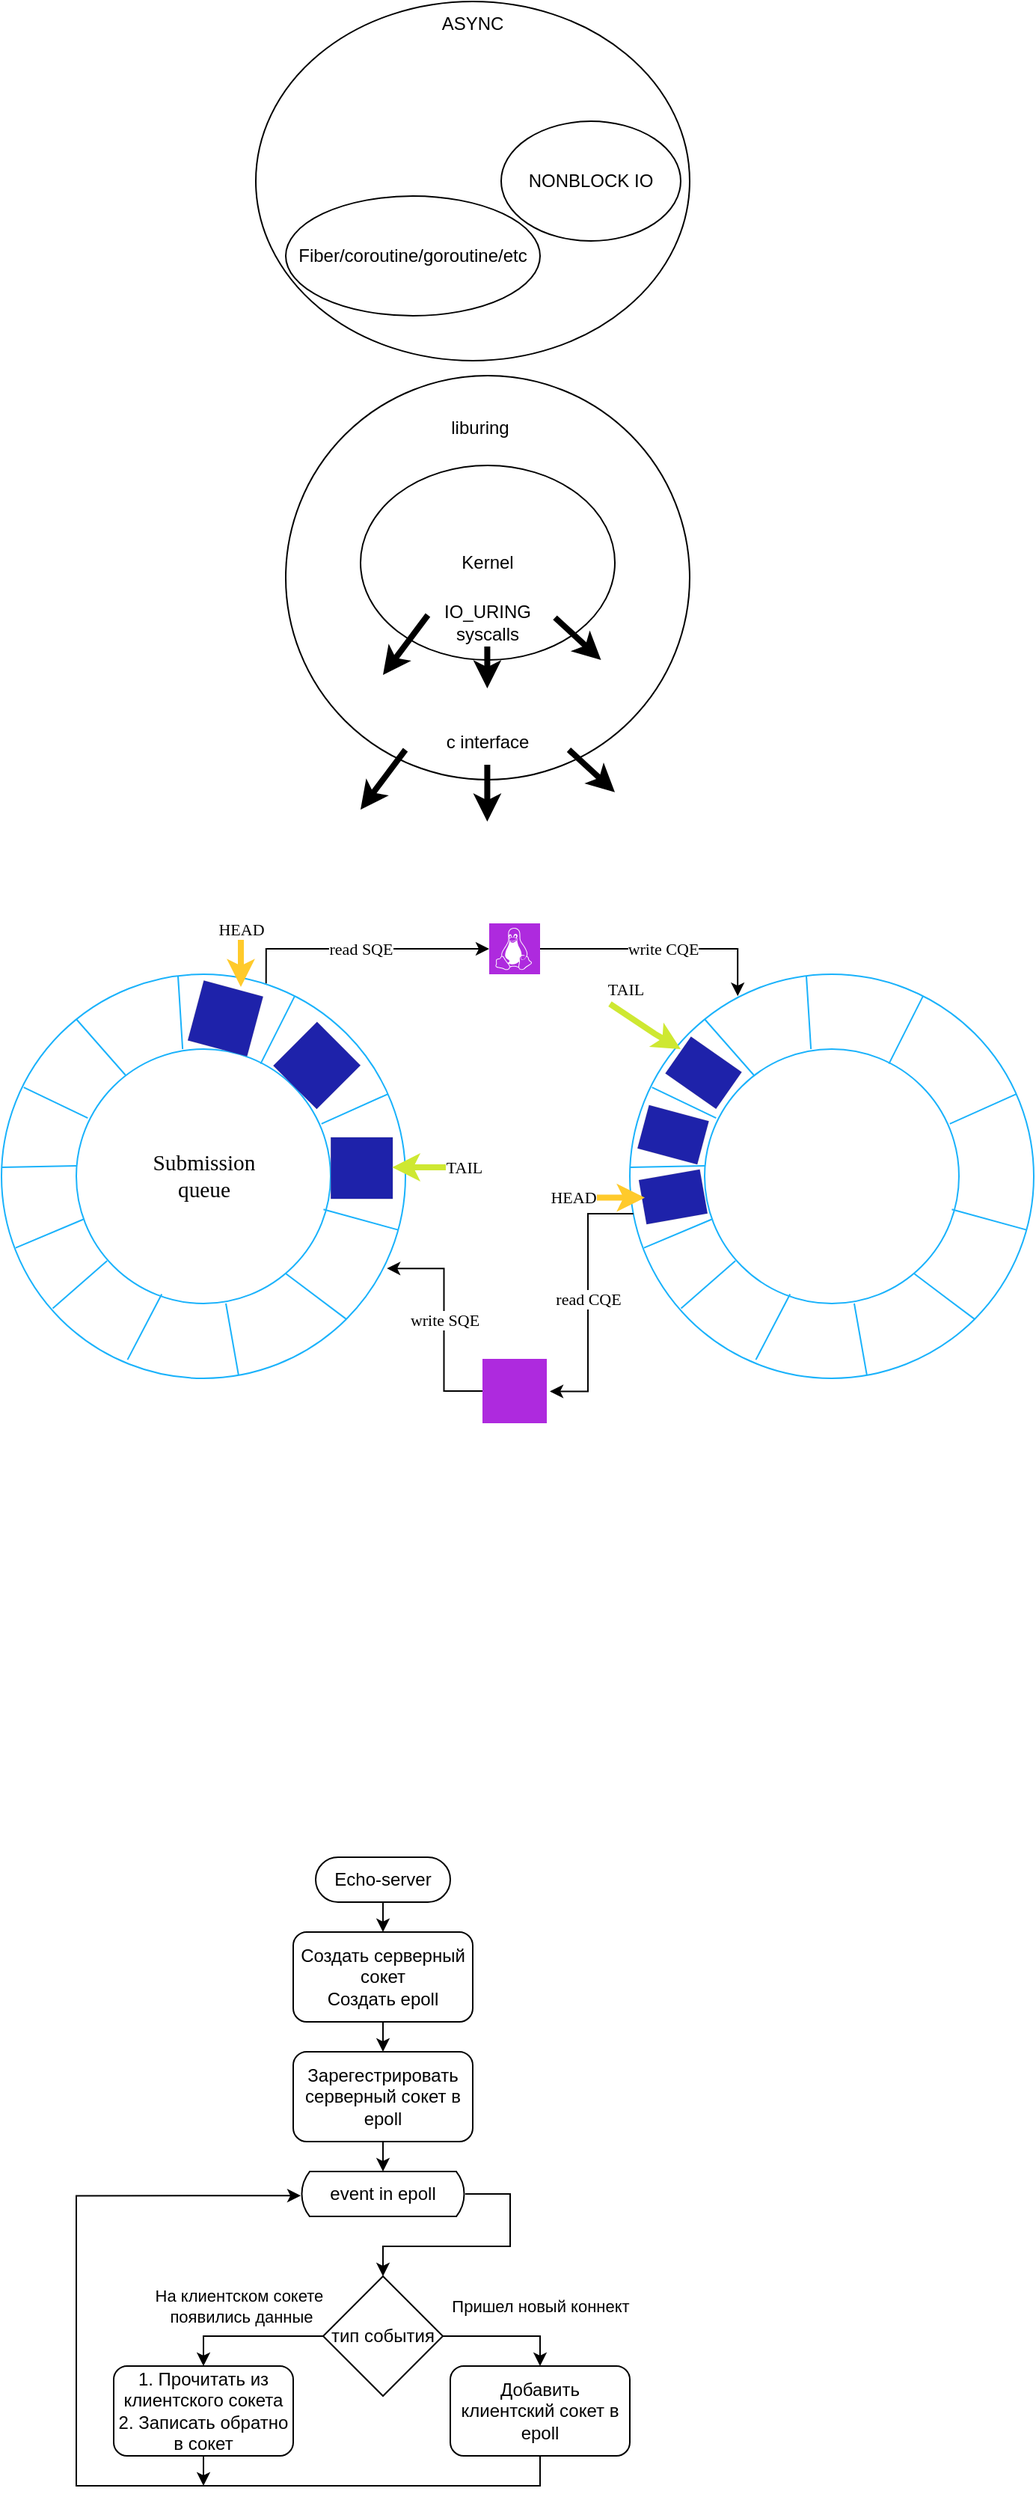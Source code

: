 <mxfile version="26.2.12">
  <diagram name="Страница — 1" id="5MnBxVW6T4bRZf9gdQo-">
    <mxGraphModel dx="1135" dy="633" grid="1" gridSize="10" guides="1" tooltips="1" connect="1" arrows="1" fold="1" page="1" pageScale="1" pageWidth="827" pageHeight="1169" math="0" shadow="0">
      <root>
        <mxCell id="0" />
        <mxCell id="1" parent="0" />
        <mxCell id="4wjqR3OL42NYLJil27Jn-7" value="" style="ellipse;whiteSpace=wrap;html=1;aspect=fixed;" parent="1" vertex="1">
          <mxGeometry x="270" y="390" width="270" height="270" as="geometry" />
        </mxCell>
        <mxCell id="4wjqR3OL42NYLJil27Jn-1" value="" style="ellipse;whiteSpace=wrap;html=1;" parent="1" vertex="1">
          <mxGeometry x="250" y="140" width="290" height="240" as="geometry" />
        </mxCell>
        <mxCell id="4wjqR3OL42NYLJil27Jn-2" value="Fiber/coroutine/goroutine/etc" style="ellipse;whiteSpace=wrap;html=1;" parent="1" vertex="1">
          <mxGeometry x="270" y="270" width="170" height="80" as="geometry" />
        </mxCell>
        <mxCell id="4wjqR3OL42NYLJil27Jn-3" value="NONBLOCK IO" style="ellipse;whiteSpace=wrap;html=1;" parent="1" vertex="1">
          <mxGeometry x="414" y="220" width="120" height="80" as="geometry" />
        </mxCell>
        <mxCell id="4wjqR3OL42NYLJil27Jn-4" value="ASYNC" style="text;html=1;align=center;verticalAlign=middle;whiteSpace=wrap;rounded=0;" parent="1" vertex="1">
          <mxGeometry x="365" y="140" width="60" height="30" as="geometry" />
        </mxCell>
        <mxCell id="4wjqR3OL42NYLJil27Jn-5" value="Kernel" style="ellipse;whiteSpace=wrap;html=1;" parent="1" vertex="1">
          <mxGeometry x="320" y="450" width="170" height="130" as="geometry" />
        </mxCell>
        <mxCell id="4wjqR3OL42NYLJil27Jn-6" value="IO_URING syscalls" style="text;html=1;align=center;verticalAlign=middle;whiteSpace=wrap;rounded=0;" parent="1" vertex="1">
          <mxGeometry x="360" y="540" width="90" height="30" as="geometry" />
        </mxCell>
        <mxCell id="4wjqR3OL42NYLJil27Jn-8" value="liburing" style="text;html=1;align=center;verticalAlign=middle;whiteSpace=wrap;rounded=0;" parent="1" vertex="1">
          <mxGeometry x="370" y="410" width="60" height="30" as="geometry" />
        </mxCell>
        <mxCell id="4wjqR3OL42NYLJil27Jn-9" value="" style="endArrow=classic;html=1;rounded=0;strokeWidth=4;" parent="1" edge="1">
          <mxGeometry width="50" height="50" relative="1" as="geometry">
            <mxPoint x="450" y="551.68" as="sourcePoint" />
            <mxPoint x="480.75" y="580.0" as="targetPoint" />
          </mxGeometry>
        </mxCell>
        <mxCell id="4wjqR3OL42NYLJil27Jn-10" value="" style="endArrow=classic;html=1;rounded=0;strokeWidth=4;" parent="1" edge="1">
          <mxGeometry width="50" height="50" relative="1" as="geometry">
            <mxPoint x="404.71" y="571" as="sourcePoint" />
            <mxPoint x="404.71" y="599" as="targetPoint" />
          </mxGeometry>
        </mxCell>
        <mxCell id="4wjqR3OL42NYLJil27Jn-11" value="" style="endArrow=classic;html=1;rounded=0;strokeWidth=4;" parent="1" edge="1">
          <mxGeometry width="50" height="50" relative="1" as="geometry">
            <mxPoint x="365" y="550" as="sourcePoint" />
            <mxPoint x="335" y="590" as="targetPoint" />
          </mxGeometry>
        </mxCell>
        <mxCell id="4wjqR3OL42NYLJil27Jn-13" value="" style="endArrow=classic;html=1;rounded=0;strokeWidth=4;" parent="1" edge="1">
          <mxGeometry width="50" height="50" relative="1" as="geometry">
            <mxPoint x="404.71" y="650" as="sourcePoint" />
            <mxPoint x="404.71" y="688" as="targetPoint" />
          </mxGeometry>
        </mxCell>
        <mxCell id="4wjqR3OL42NYLJil27Jn-14" value="" style="endArrow=classic;html=1;rounded=0;strokeWidth=4;" parent="1" edge="1">
          <mxGeometry width="50" height="50" relative="1" as="geometry">
            <mxPoint x="459.25" y="640" as="sourcePoint" />
            <mxPoint x="490" y="668.32" as="targetPoint" />
          </mxGeometry>
        </mxCell>
        <mxCell id="4wjqR3OL42NYLJil27Jn-15" value="" style="endArrow=classic;html=1;rounded=0;strokeWidth=4;" parent="1" edge="1">
          <mxGeometry width="50" height="50" relative="1" as="geometry">
            <mxPoint x="350" y="640" as="sourcePoint" />
            <mxPoint x="320" y="680" as="targetPoint" />
          </mxGeometry>
        </mxCell>
        <mxCell id="4wjqR3OL42NYLJil27Jn-16" value="c interface" style="text;html=1;align=center;verticalAlign=middle;whiteSpace=wrap;rounded=0;" parent="1" vertex="1">
          <mxGeometry x="375" y="620" width="60" height="30" as="geometry" />
        </mxCell>
        <mxCell id="idXL19134oBA8lbDRlTb-53" value="read SQE" style="edgeStyle=orthogonalEdgeStyle;rounded=0;orthogonalLoop=1;jettySize=auto;html=1;exitX=0.655;exitY=0.023;exitDx=0;exitDy=0;exitPerimeter=0;fontFamily=Proxima Nova;" parent="1" source="idXL19134oBA8lbDRlTb-1" target="idXL19134oBA8lbDRlTb-46" edge="1">
          <mxGeometry x="0.001" relative="1" as="geometry">
            <Array as="points">
              <mxPoint x="257" y="773" />
            </Array>
            <mxPoint as="offset" />
          </mxGeometry>
        </mxCell>
        <mxCell id="idXL19134oBA8lbDRlTb-1" value="" style="ellipse;whiteSpace=wrap;html=1;aspect=fixed;strokeColor=#1AB2FB;" parent="1" vertex="1">
          <mxGeometry x="80" y="790" width="270" height="270" as="geometry" />
        </mxCell>
        <mxCell id="idXL19134oBA8lbDRlTb-2" value="" style="ellipse;whiteSpace=wrap;html=1;aspect=fixed;strokeColor=#1AB2FB;" parent="1" vertex="1">
          <mxGeometry x="130" y="840" width="170" height="170" as="geometry" />
        </mxCell>
        <mxCell id="idXL19134oBA8lbDRlTb-3" value="" style="endArrow=none;html=1;rounded=0;entryX=0.437;entryY=0.004;entryDx=0;entryDy=0;entryPerimeter=0;exitX=0.418;exitY=0;exitDx=0;exitDy=0;exitPerimeter=0;strokeColor=#1AB2FB;" parent="1" source="idXL19134oBA8lbDRlTb-2" target="idXL19134oBA8lbDRlTb-1" edge="1">
          <mxGeometry width="50" height="50" relative="1" as="geometry">
            <mxPoint x="150" y="800" as="sourcePoint" />
            <mxPoint x="200" y="750" as="targetPoint" />
          </mxGeometry>
        </mxCell>
        <mxCell id="idXL19134oBA8lbDRlTb-4" value="" style="endArrow=none;html=1;rounded=0;exitX=0.418;exitY=0;exitDx=0;exitDy=0;exitPerimeter=0;strokeColor=#1AB2FB;" parent="1" target="idXL19134oBA8lbDRlTb-1" edge="1">
          <mxGeometry width="50" height="50" relative="1" as="geometry">
            <mxPoint x="253.19" y="849.81" as="sourcePoint" />
            <mxPoint x="250.0" y="790.002" as="targetPoint" />
          </mxGeometry>
        </mxCell>
        <mxCell id="idXL19134oBA8lbDRlTb-5" value="" style="endArrow=none;html=1;rounded=0;exitX=0.964;exitY=0.294;exitDx=0;exitDy=0;exitPerimeter=0;strokeColor=#1AB2FB;" parent="1" source="idXL19134oBA8lbDRlTb-2" target="idXL19134oBA8lbDRlTb-1" edge="1">
          <mxGeometry width="50" height="50" relative="1" as="geometry">
            <mxPoint x="297.19" y="894.81" as="sourcePoint" />
            <mxPoint x="320" y="850" as="targetPoint" />
          </mxGeometry>
        </mxCell>
        <mxCell id="idXL19134oBA8lbDRlTb-6" value="" style="endArrow=none;html=1;rounded=0;exitX=0.972;exitY=0.63;exitDx=0;exitDy=0;exitPerimeter=0;strokeColor=#1AB2FB;" parent="1" source="idXL19134oBA8lbDRlTb-2" target="idXL19134oBA8lbDRlTb-1" edge="1">
          <mxGeometry width="50" height="50" relative="1" as="geometry">
            <mxPoint x="300" y="950" as="sourcePoint" />
            <mxPoint x="344" y="930" as="targetPoint" />
          </mxGeometry>
        </mxCell>
        <mxCell id="idXL19134oBA8lbDRlTb-7" value="" style="endArrow=none;html=1;rounded=0;exitX=0.972;exitY=0.63;exitDx=0;exitDy=0;exitPerimeter=0;entryX=1;entryY=1;entryDx=0;entryDy=0;strokeColor=#1AB2FB;" parent="1" target="idXL19134oBA8lbDRlTb-1" edge="1">
          <mxGeometry width="50" height="50" relative="1" as="geometry">
            <mxPoint x="270" y="990" as="sourcePoint" />
            <mxPoint x="320" y="1004" as="targetPoint" />
          </mxGeometry>
        </mxCell>
        <mxCell id="idXL19134oBA8lbDRlTb-8" value="" style="endArrow=none;html=1;rounded=0;exitX=0.972;exitY=0.63;exitDx=0;exitDy=0;exitPerimeter=0;strokeColor=#1AB2FB;" parent="1" target="idXL19134oBA8lbDRlTb-1" edge="1">
          <mxGeometry width="50" height="50" relative="1" as="geometry">
            <mxPoint x="230" y="1010" as="sourcePoint" />
            <mxPoint x="270" y="1040" as="targetPoint" />
          </mxGeometry>
        </mxCell>
        <mxCell id="idXL19134oBA8lbDRlTb-9" value="" style="endArrow=none;html=1;rounded=0;exitX=0.336;exitY=0.963;exitDx=0;exitDy=0;exitPerimeter=0;entryX=0.312;entryY=0.954;entryDx=0;entryDy=0;entryPerimeter=0;strokeColor=#1AB2FB;" parent="1" source="idXL19134oBA8lbDRlTb-2" target="idXL19134oBA8lbDRlTb-1" edge="1">
          <mxGeometry width="50" height="50" relative="1" as="geometry">
            <mxPoint x="160" y="1010" as="sourcePoint" />
            <mxPoint x="168" y="1058" as="targetPoint" />
          </mxGeometry>
        </mxCell>
        <mxCell id="idXL19134oBA8lbDRlTb-10" value="" style="endArrow=none;html=1;rounded=0;exitX=0.121;exitY=0.832;exitDx=0;exitDy=0;exitPerimeter=0;entryX=0.127;entryY=0.827;entryDx=0;entryDy=0;entryPerimeter=0;strokeColor=#1AB2FB;" parent="1" source="idXL19134oBA8lbDRlTb-2" target="idXL19134oBA8lbDRlTb-1" edge="1">
          <mxGeometry width="50" height="50" relative="1" as="geometry">
            <mxPoint x="143" y="970" as="sourcePoint" />
            <mxPoint x="120" y="1014" as="targetPoint" />
          </mxGeometry>
        </mxCell>
        <mxCell id="idXL19134oBA8lbDRlTb-11" value="" style="endArrow=none;html=1;rounded=0;exitX=0.028;exitY=0.669;exitDx=0;exitDy=0;exitPerimeter=0;entryX=0.035;entryY=0.677;entryDx=0;entryDy=0;entryPerimeter=0;strokeColor=#1AB2FB;" parent="1" source="idXL19134oBA8lbDRlTb-2" target="idXL19134oBA8lbDRlTb-1" edge="1">
          <mxGeometry width="50" height="50" relative="1" as="geometry">
            <mxPoint x="130" y="950" as="sourcePoint" />
            <mxPoint x="93" y="982" as="targetPoint" />
          </mxGeometry>
        </mxCell>
        <mxCell id="idXL19134oBA8lbDRlTb-12" value="" style="endArrow=none;html=1;rounded=0;exitX=0.003;exitY=0.459;exitDx=0;exitDy=0;exitPerimeter=0;entryX=0.035;entryY=0.677;entryDx=0;entryDy=0;entryPerimeter=0;strokeColor=#1AB2FB;" parent="1" source="idXL19134oBA8lbDRlTb-2" edge="1">
          <mxGeometry width="50" height="50" relative="1" as="geometry">
            <mxPoint x="126" y="900" as="sourcePoint" />
            <mxPoint x="80" y="919" as="targetPoint" />
          </mxGeometry>
        </mxCell>
        <mxCell id="idXL19134oBA8lbDRlTb-13" value="" style="endArrow=none;html=1;rounded=0;exitX=0.045;exitY=0.271;exitDx=0;exitDy=0;exitPerimeter=0;entryX=0.055;entryY=0.28;entryDx=0;entryDy=0;entryPerimeter=0;strokeColor=#1AB2FB;" parent="1" source="idXL19134oBA8lbDRlTb-2" target="idXL19134oBA8lbDRlTb-1" edge="1">
          <mxGeometry width="50" height="50" relative="1" as="geometry">
            <mxPoint x="151" y="870" as="sourcePoint" />
            <mxPoint x="100" y="871" as="targetPoint" />
          </mxGeometry>
        </mxCell>
        <mxCell id="idXL19134oBA8lbDRlTb-14" value="" style="endArrow=none;html=1;rounded=0;exitX=0.194;exitY=0.103;exitDx=0;exitDy=0;exitPerimeter=0;entryX=0.055;entryY=0.28;entryDx=0;entryDy=0;entryPerimeter=0;strokeColor=#1AB2FB;" parent="1" source="idXL19134oBA8lbDRlTb-2" edge="1">
          <mxGeometry width="50" height="50" relative="1" as="geometry">
            <mxPoint x="173" y="840" as="sourcePoint" />
            <mxPoint x="130" y="820" as="targetPoint" />
          </mxGeometry>
        </mxCell>
        <mxCell id="idXL19134oBA8lbDRlTb-15" value="" style="ellipse;whiteSpace=wrap;html=1;aspect=fixed;strokeColor=#1AB2FB;" parent="1" vertex="1">
          <mxGeometry x="500" y="790" width="270" height="270" as="geometry" />
        </mxCell>
        <mxCell id="idXL19134oBA8lbDRlTb-16" value="" style="ellipse;whiteSpace=wrap;html=1;aspect=fixed;strokeColor=#1AB2FB;" parent="1" vertex="1">
          <mxGeometry x="550" y="840" width="170" height="170" as="geometry" />
        </mxCell>
        <mxCell id="idXL19134oBA8lbDRlTb-17" value="" style="endArrow=none;html=1;rounded=0;entryX=0.437;entryY=0.004;entryDx=0;entryDy=0;entryPerimeter=0;exitX=0.418;exitY=0;exitDx=0;exitDy=0;exitPerimeter=0;strokeColor=#1AB2FB;" parent="1" source="idXL19134oBA8lbDRlTb-16" target="idXL19134oBA8lbDRlTb-15" edge="1">
          <mxGeometry width="50" height="50" relative="1" as="geometry">
            <mxPoint x="570" y="800" as="sourcePoint" />
            <mxPoint x="620" y="750" as="targetPoint" />
          </mxGeometry>
        </mxCell>
        <mxCell id="idXL19134oBA8lbDRlTb-18" value="" style="endArrow=none;html=1;rounded=0;exitX=0.418;exitY=0;exitDx=0;exitDy=0;exitPerimeter=0;strokeColor=#1AB2FB;" parent="1" target="idXL19134oBA8lbDRlTb-15" edge="1">
          <mxGeometry width="50" height="50" relative="1" as="geometry">
            <mxPoint x="673.19" y="849.81" as="sourcePoint" />
            <mxPoint x="670.0" y="790.002" as="targetPoint" />
          </mxGeometry>
        </mxCell>
        <mxCell id="idXL19134oBA8lbDRlTb-19" value="" style="endArrow=none;html=1;rounded=0;exitX=0.964;exitY=0.294;exitDx=0;exitDy=0;exitPerimeter=0;strokeColor=#1AB2FB;" parent="1" source="idXL19134oBA8lbDRlTb-16" target="idXL19134oBA8lbDRlTb-15" edge="1">
          <mxGeometry width="50" height="50" relative="1" as="geometry">
            <mxPoint x="717.19" y="894.81" as="sourcePoint" />
            <mxPoint x="740" y="850" as="targetPoint" />
          </mxGeometry>
        </mxCell>
        <mxCell id="idXL19134oBA8lbDRlTb-20" value="" style="endArrow=none;html=1;rounded=0;exitX=0.972;exitY=0.63;exitDx=0;exitDy=0;exitPerimeter=0;strokeColor=#1AB2FB;" parent="1" source="idXL19134oBA8lbDRlTb-16" target="idXL19134oBA8lbDRlTb-15" edge="1">
          <mxGeometry width="50" height="50" relative="1" as="geometry">
            <mxPoint x="720" y="950" as="sourcePoint" />
            <mxPoint x="764" y="930" as="targetPoint" />
          </mxGeometry>
        </mxCell>
        <mxCell id="idXL19134oBA8lbDRlTb-21" value="" style="endArrow=none;html=1;rounded=0;exitX=0.972;exitY=0.63;exitDx=0;exitDy=0;exitPerimeter=0;entryX=1;entryY=1;entryDx=0;entryDy=0;strokeColor=#1AB2FB;" parent="1" target="idXL19134oBA8lbDRlTb-15" edge="1">
          <mxGeometry width="50" height="50" relative="1" as="geometry">
            <mxPoint x="690" y="990" as="sourcePoint" />
            <mxPoint x="740" y="1004" as="targetPoint" />
          </mxGeometry>
        </mxCell>
        <mxCell id="idXL19134oBA8lbDRlTb-22" value="" style="endArrow=none;html=1;rounded=0;exitX=0.972;exitY=0.63;exitDx=0;exitDy=0;exitPerimeter=0;strokeColor=#1AB2FB;" parent="1" target="idXL19134oBA8lbDRlTb-15" edge="1">
          <mxGeometry width="50" height="50" relative="1" as="geometry">
            <mxPoint x="650" y="1010" as="sourcePoint" />
            <mxPoint x="690" y="1040" as="targetPoint" />
          </mxGeometry>
        </mxCell>
        <mxCell id="idXL19134oBA8lbDRlTb-23" value="" style="endArrow=none;html=1;rounded=0;exitX=0.336;exitY=0.963;exitDx=0;exitDy=0;exitPerimeter=0;entryX=0.312;entryY=0.954;entryDx=0;entryDy=0;entryPerimeter=0;strokeColor=#1AB2FB;" parent="1" source="idXL19134oBA8lbDRlTb-16" target="idXL19134oBA8lbDRlTb-15" edge="1">
          <mxGeometry width="50" height="50" relative="1" as="geometry">
            <mxPoint x="580" y="1010" as="sourcePoint" />
            <mxPoint x="588" y="1058" as="targetPoint" />
          </mxGeometry>
        </mxCell>
        <mxCell id="idXL19134oBA8lbDRlTb-24" value="" style="endArrow=none;html=1;rounded=0;exitX=0.121;exitY=0.832;exitDx=0;exitDy=0;exitPerimeter=0;entryX=0.127;entryY=0.827;entryDx=0;entryDy=0;entryPerimeter=0;strokeColor=#1AB2FB;" parent="1" source="idXL19134oBA8lbDRlTb-16" target="idXL19134oBA8lbDRlTb-15" edge="1">
          <mxGeometry width="50" height="50" relative="1" as="geometry">
            <mxPoint x="563" y="970" as="sourcePoint" />
            <mxPoint x="540" y="1014" as="targetPoint" />
          </mxGeometry>
        </mxCell>
        <mxCell id="idXL19134oBA8lbDRlTb-25" value="" style="endArrow=none;html=1;rounded=0;exitX=0.028;exitY=0.669;exitDx=0;exitDy=0;exitPerimeter=0;entryX=0.035;entryY=0.677;entryDx=0;entryDy=0;entryPerimeter=0;strokeColor=#1AB2FB;" parent="1" source="idXL19134oBA8lbDRlTb-16" target="idXL19134oBA8lbDRlTb-15" edge="1">
          <mxGeometry width="50" height="50" relative="1" as="geometry">
            <mxPoint x="550" y="950" as="sourcePoint" />
            <mxPoint x="513" y="982" as="targetPoint" />
          </mxGeometry>
        </mxCell>
        <mxCell id="idXL19134oBA8lbDRlTb-26" value="" style="endArrow=none;html=1;rounded=0;exitX=0.003;exitY=0.459;exitDx=0;exitDy=0;exitPerimeter=0;entryX=0.035;entryY=0.677;entryDx=0;entryDy=0;entryPerimeter=0;strokeColor=#1AB2FB;" parent="1" source="idXL19134oBA8lbDRlTb-16" edge="1">
          <mxGeometry width="50" height="50" relative="1" as="geometry">
            <mxPoint x="546" y="900" as="sourcePoint" />
            <mxPoint x="500" y="919" as="targetPoint" />
          </mxGeometry>
        </mxCell>
        <mxCell id="idXL19134oBA8lbDRlTb-27" value="" style="endArrow=none;html=1;rounded=0;exitX=0.045;exitY=0.271;exitDx=0;exitDy=0;exitPerimeter=0;entryX=0.055;entryY=0.28;entryDx=0;entryDy=0;entryPerimeter=0;strokeColor=#1AB2FB;" parent="1" source="idXL19134oBA8lbDRlTb-16" target="idXL19134oBA8lbDRlTb-15" edge="1">
          <mxGeometry width="50" height="50" relative="1" as="geometry">
            <mxPoint x="571" y="870" as="sourcePoint" />
            <mxPoint x="520" y="871" as="targetPoint" />
          </mxGeometry>
        </mxCell>
        <mxCell id="idXL19134oBA8lbDRlTb-28" value="" style="endArrow=none;html=1;rounded=0;exitX=0.194;exitY=0.103;exitDx=0;exitDy=0;exitPerimeter=0;entryX=0.055;entryY=0.28;entryDx=0;entryDy=0;entryPerimeter=0;strokeColor=#1AB2FB;" parent="1" source="idXL19134oBA8lbDRlTb-16" edge="1">
          <mxGeometry width="50" height="50" relative="1" as="geometry">
            <mxPoint x="593" y="840" as="sourcePoint" />
            <mxPoint x="550" y="820" as="targetPoint" />
          </mxGeometry>
        </mxCell>
        <mxCell id="idXL19134oBA8lbDRlTb-29" value="&lt;span id=&quot;docs-internal-guid-4ea8853c-7fff-0321-4c74-c444f08223ec&quot;&gt;&lt;span style=&quot;font-size: 11pt; background-color: transparent; font-variant-numeric: normal; font-variant-east-asian: normal; font-variant-alternates: normal; font-variant-position: normal; vertical-align: baseline; white-space-collapse: preserve;&quot;&gt;&lt;font face=&quot;Proxima Nova&quot;&gt;Submission queue&lt;/font&gt;&lt;/span&gt;&lt;/span&gt;" style="text;html=1;align=center;verticalAlign=middle;whiteSpace=wrap;rounded=0;fontFamily=Proxima Nova;" parent="1" vertex="1">
          <mxGeometry x="177.5" y="910" width="75" height="30" as="geometry" />
        </mxCell>
        <mxCell id="idXL19134oBA8lbDRlTb-39" value="" style="rounded=0;whiteSpace=wrap;html=1;fillColor=#1E22AA;rotation=15;strokeColor=#d6b656;strokeWidth=0;" parent="1" vertex="1">
          <mxGeometry x="208.88" y="798.54" width="41.12" height="41.46" as="geometry" />
        </mxCell>
        <mxCell id="idXL19134oBA8lbDRlTb-40" value="" style="rounded=0;whiteSpace=wrap;html=1;fillColor=#1E22AA;rotation=45;strokeColor=#d6b656;strokeWidth=0;" parent="1" vertex="1">
          <mxGeometry x="270" y="830" width="41.12" height="41.46" as="geometry" />
        </mxCell>
        <mxCell id="idXL19134oBA8lbDRlTb-41" value="" style="rounded=0;whiteSpace=wrap;html=1;fillColor=#1E22AA;rotation=90;strokeColor=#d6b656;strokeWidth=0;" parent="1" vertex="1">
          <mxGeometry x="300" y="898.54" width="41.12" height="41.46" as="geometry" />
        </mxCell>
        <mxCell id="idXL19134oBA8lbDRlTb-44" value="HEAD" style="endArrow=classic;html=1;rounded=0;strokeColor=#FFCA2B;strokeWidth=4;fontFamily=Proxima Nova;" parent="1" edge="1">
          <mxGeometry x="-0.927" width="50" height="50" relative="1" as="geometry">
            <mxPoint x="240" y="758.54" as="sourcePoint" />
            <mxPoint x="240" y="798.54" as="targetPoint" />
            <mxPoint as="offset" />
          </mxGeometry>
        </mxCell>
        <mxCell id="idXL19134oBA8lbDRlTb-45" value="TAIL" style="endArrow=classic;html=1;rounded=0;strokeColor=#CEE832;strokeWidth=4;fontFamily=Proxima Nova;" parent="1" edge="1">
          <mxGeometry x="-0.927" width="50" height="50" relative="1" as="geometry">
            <mxPoint x="391.12" y="918.98" as="sourcePoint" />
            <mxPoint x="341.12" y="918.98" as="targetPoint" />
            <mxPoint as="offset" />
          </mxGeometry>
        </mxCell>
        <mxCell id="idXL19134oBA8lbDRlTb-46" value="" style="sketch=0;pointerEvents=1;shadow=0;dashed=0;html=1;strokeColor=none;fillColor=#AE2ADE;labelPosition=center;verticalLabelPosition=bottom;verticalAlign=top;align=center;outlineConnect=0;shape=mxgraph.veeam2.linux;" parent="1" vertex="1">
          <mxGeometry x="406" y="756" width="34" height="34" as="geometry" />
        </mxCell>
        <mxCell id="idXL19134oBA8lbDRlTb-47" value="" style="points=[];aspect=fixed;html=1;align=center;shadow=0;dashed=0;fillColor=#AE2ADE;strokeColor=none;shape=mxgraph.alibaba_cloud.user;" parent="1" vertex="1">
          <mxGeometry x="401.5" y="1047" width="43" height="43" as="geometry" />
        </mxCell>
        <mxCell id="idXL19134oBA8lbDRlTb-48" value="" style="rounded=0;whiteSpace=wrap;html=1;fillColor=#1E22AA;rotation=80;strokeColor=#d6b656;strokeWidth=0;" parent="1" vertex="1">
          <mxGeometry x="513.71" y="917.75" width="30" height="41.46" as="geometry" />
        </mxCell>
        <mxCell id="idXL19134oBA8lbDRlTb-49" value="" style="rounded=0;whiteSpace=wrap;html=1;fillColor=#1E22AA;rotation=105;strokeColor=#d6b656;strokeWidth=0;" parent="1" vertex="1">
          <mxGeometry x="513.71" y="876.29" width="30" height="41.46" as="geometry" />
        </mxCell>
        <mxCell id="idXL19134oBA8lbDRlTb-50" value="" style="rounded=0;whiteSpace=wrap;html=1;fillColor=#1E22AA;rotation=125;strokeColor=#d6b656;strokeWidth=0;" parent="1" vertex="1">
          <mxGeometry x="534" y="834.83" width="30" height="41.46" as="geometry" />
        </mxCell>
        <mxCell id="idXL19134oBA8lbDRlTb-52" value="write CQE" style="edgeStyle=orthogonalEdgeStyle;rounded=0;orthogonalLoop=1;jettySize=auto;html=1;entryX=0.267;entryY=0.054;entryDx=0;entryDy=0;entryPerimeter=0;fontFamily=Proxima Nova;" parent="1" source="idXL19134oBA8lbDRlTb-46" target="idXL19134oBA8lbDRlTb-15" edge="1">
          <mxGeometry relative="1" as="geometry">
            <Array as="points">
              <mxPoint x="572" y="773" />
            </Array>
          </mxGeometry>
        </mxCell>
        <mxCell id="idXL19134oBA8lbDRlTb-54" value="read CQE" style="edgeStyle=orthogonalEdgeStyle;rounded=0;orthogonalLoop=1;jettySize=auto;html=1;entryX=1.047;entryY=0.505;entryDx=0;entryDy=0;entryPerimeter=0;fontFamily=Proxima Nova;" parent="1" source="idXL19134oBA8lbDRlTb-15" target="idXL19134oBA8lbDRlTb-47" edge="1">
          <mxGeometry relative="1" as="geometry">
            <Array as="points">
              <mxPoint x="472" y="950" />
              <mxPoint x="472" y="1069" />
            </Array>
          </mxGeometry>
        </mxCell>
        <mxCell id="idXL19134oBA8lbDRlTb-55" value="write SQE" style="edgeStyle=orthogonalEdgeStyle;rounded=0;orthogonalLoop=1;jettySize=auto;html=1;entryX=0.954;entryY=0.728;entryDx=0;entryDy=0;entryPerimeter=0;fontFamily=Proxima Nova;" parent="1" source="idXL19134oBA8lbDRlTb-47" target="idXL19134oBA8lbDRlTb-1" edge="1">
          <mxGeometry relative="1" as="geometry" />
        </mxCell>
        <mxCell id="idXL19134oBA8lbDRlTb-56" value="HEAD" style="endArrow=classic;html=1;rounded=0;strokeColor=#FFCA2B;strokeWidth=4;fontFamily=Proxima Nova;" parent="1" edge="1">
          <mxGeometry x="-0.927" width="50" height="50" relative="1" as="geometry">
            <mxPoint x="460" y="939.31" as="sourcePoint" />
            <mxPoint x="510" y="939.31" as="targetPoint" />
            <mxPoint as="offset" />
          </mxGeometry>
        </mxCell>
        <mxCell id="idXL19134oBA8lbDRlTb-57" value="TAIL" style="endArrow=classic;html=1;rounded=0;strokeColor=#CEE832;strokeWidth=4;entryX=0.101;entryY=0.223;entryDx=0;entryDy=0;entryPerimeter=0;fontFamily=Proxima Nova;" parent="1" edge="1">
          <mxGeometry x="-0.901" y="14" width="50" height="50" relative="1" as="geometry">
            <mxPoint x="486.73" y="809.79" as="sourcePoint" />
            <mxPoint x="534" y="840.0" as="targetPoint" />
            <mxPoint as="offset" />
            <Array as="points">
              <mxPoint x="516.73" y="829.79" />
            </Array>
          </mxGeometry>
        </mxCell>
        <mxCell id="U0DOwcSD0p0kCqrb6wji-14" style="edgeStyle=orthogonalEdgeStyle;rounded=0;orthogonalLoop=1;jettySize=auto;html=1;exitX=0.5;exitY=1;exitDx=0;exitDy=0;entryX=0.5;entryY=0;entryDx=0;entryDy=0;" edge="1" parent="1" source="U0DOwcSD0p0kCqrb6wji-1" target="U0DOwcSD0p0kCqrb6wji-3">
          <mxGeometry relative="1" as="geometry" />
        </mxCell>
        <mxCell id="U0DOwcSD0p0kCqrb6wji-1" value="Создать серверный сокет&lt;div&gt;Создать epoll&lt;/div&gt;" style="rounded=1;whiteSpace=wrap;html=1;" vertex="1" parent="1">
          <mxGeometry x="275" y="1430" width="120" height="60" as="geometry" />
        </mxCell>
        <mxCell id="U0DOwcSD0p0kCqrb6wji-15" style="edgeStyle=orthogonalEdgeStyle;rounded=0;orthogonalLoop=1;jettySize=auto;html=1;exitX=0.5;exitY=0.5;exitDx=0;exitDy=15;exitPerimeter=0;entryX=0.5;entryY=0;entryDx=0;entryDy=0;" edge="1" parent="1" source="U0DOwcSD0p0kCqrb6wji-2" target="U0DOwcSD0p0kCqrb6wji-1">
          <mxGeometry relative="1" as="geometry" />
        </mxCell>
        <mxCell id="U0DOwcSD0p0kCqrb6wji-2" value="Echo-server" style="html=1;dashed=0;whiteSpace=wrap;shape=mxgraph.dfd.start" vertex="1" parent="1">
          <mxGeometry x="290" y="1380" width="90" height="30" as="geometry" />
        </mxCell>
        <mxCell id="U0DOwcSD0p0kCqrb6wji-3" value="Зарегестрировать серверный сокет в epoll" style="rounded=1;whiteSpace=wrap;html=1;" vertex="1" parent="1">
          <mxGeometry x="275" y="1510" width="120" height="60" as="geometry" />
        </mxCell>
        <mxCell id="U0DOwcSD0p0kCqrb6wji-5" style="edgeStyle=orthogonalEdgeStyle;rounded=0;orthogonalLoop=1;jettySize=auto;html=1;entryX=0.5;entryY=0;entryDx=0;entryDy=0;" edge="1" parent="1" source="U0DOwcSD0p0kCqrb6wji-4" target="U0DOwcSD0p0kCqrb6wji-6">
          <mxGeometry relative="1" as="geometry">
            <mxPoint x="430" y="1680" as="targetPoint" />
            <Array as="points">
              <mxPoint x="420" y="1605" />
              <mxPoint x="420" y="1640" />
              <mxPoint x="335" y="1640" />
            </Array>
          </mxGeometry>
        </mxCell>
        <mxCell id="U0DOwcSD0p0kCqrb6wji-4" value="event in epoll" style="html=1;dashed=0;whiteSpace=wrap;shape=mxgraph.dfd.loop" vertex="1" parent="1">
          <mxGeometry x="280" y="1590" width="110" height="30" as="geometry" />
        </mxCell>
        <mxCell id="U0DOwcSD0p0kCqrb6wji-9" value="На клиентском сокете&amp;nbsp;&lt;div&gt;появились данные&lt;/div&gt;" style="edgeStyle=orthogonalEdgeStyle;rounded=0;orthogonalLoop=1;jettySize=auto;html=1;exitX=0;exitY=0.5;exitDx=0;exitDy=0;entryX=0.5;entryY=0;entryDx=0;entryDy=0;" edge="1" parent="1" source="U0DOwcSD0p0kCqrb6wji-6" target="U0DOwcSD0p0kCqrb6wji-8">
          <mxGeometry x="0.1" y="-20" relative="1" as="geometry">
            <mxPoint as="offset" />
          </mxGeometry>
        </mxCell>
        <mxCell id="U0DOwcSD0p0kCqrb6wji-10" value="Пришел новый коннект" style="edgeStyle=orthogonalEdgeStyle;rounded=0;orthogonalLoop=1;jettySize=auto;html=1;exitX=1;exitY=0.5;exitDx=0;exitDy=0;entryX=0.5;entryY=0;entryDx=0;entryDy=0;" edge="1" parent="1" source="U0DOwcSD0p0kCqrb6wji-6" target="U0DOwcSD0p0kCqrb6wji-7">
          <mxGeometry x="0.529" y="-20" relative="1" as="geometry">
            <mxPoint x="20" y="-20" as="offset" />
          </mxGeometry>
        </mxCell>
        <mxCell id="U0DOwcSD0p0kCqrb6wji-6" value="тип события" style="rhombus;whiteSpace=wrap;html=1;" vertex="1" parent="1">
          <mxGeometry x="295" y="1660" width="80" height="80" as="geometry" />
        </mxCell>
        <mxCell id="U0DOwcSD0p0kCqrb6wji-7" value="Добавить клиентский сокет в epoll" style="rounded=1;whiteSpace=wrap;html=1;" vertex="1" parent="1">
          <mxGeometry x="380" y="1720" width="120" height="60" as="geometry" />
        </mxCell>
        <mxCell id="U0DOwcSD0p0kCqrb6wji-12" style="edgeStyle=orthogonalEdgeStyle;rounded=0;orthogonalLoop=1;jettySize=auto;html=1;exitX=0.5;exitY=1;exitDx=0;exitDy=0;" edge="1" parent="1" source="U0DOwcSD0p0kCqrb6wji-8">
          <mxGeometry relative="1" as="geometry">
            <mxPoint x="215" y="1800" as="targetPoint" />
          </mxGeometry>
        </mxCell>
        <mxCell id="U0DOwcSD0p0kCqrb6wji-8" value="1. Прочитать из клиентского сокета&lt;div&gt;2. Записать обратно в сокет&lt;/div&gt;" style="rounded=1;whiteSpace=wrap;html=1;" vertex="1" parent="1">
          <mxGeometry x="155" y="1720" width="120" height="60" as="geometry" />
        </mxCell>
        <mxCell id="U0DOwcSD0p0kCqrb6wji-11" style="edgeStyle=orthogonalEdgeStyle;rounded=0;orthogonalLoop=1;jettySize=auto;html=1;exitX=0.5;exitY=1;exitDx=0;exitDy=0;entryX=0;entryY=0.539;entryDx=0;entryDy=0;entryPerimeter=0;" edge="1" parent="1" source="U0DOwcSD0p0kCqrb6wji-7" target="U0DOwcSD0p0kCqrb6wji-4">
          <mxGeometry relative="1" as="geometry">
            <Array as="points">
              <mxPoint x="440" y="1800" />
              <mxPoint x="130" y="1800" />
              <mxPoint x="130" y="1606" />
            </Array>
          </mxGeometry>
        </mxCell>
        <mxCell id="U0DOwcSD0p0kCqrb6wji-13" style="edgeStyle=orthogonalEdgeStyle;rounded=0;orthogonalLoop=1;jettySize=auto;html=1;exitX=0.5;exitY=1;exitDx=0;exitDy=0;entryX=0.5;entryY=0;entryDx=0;entryDy=0;entryPerimeter=0;" edge="1" parent="1" source="U0DOwcSD0p0kCqrb6wji-3" target="U0DOwcSD0p0kCqrb6wji-4">
          <mxGeometry relative="1" as="geometry" />
        </mxCell>
      </root>
    </mxGraphModel>
  </diagram>
</mxfile>
